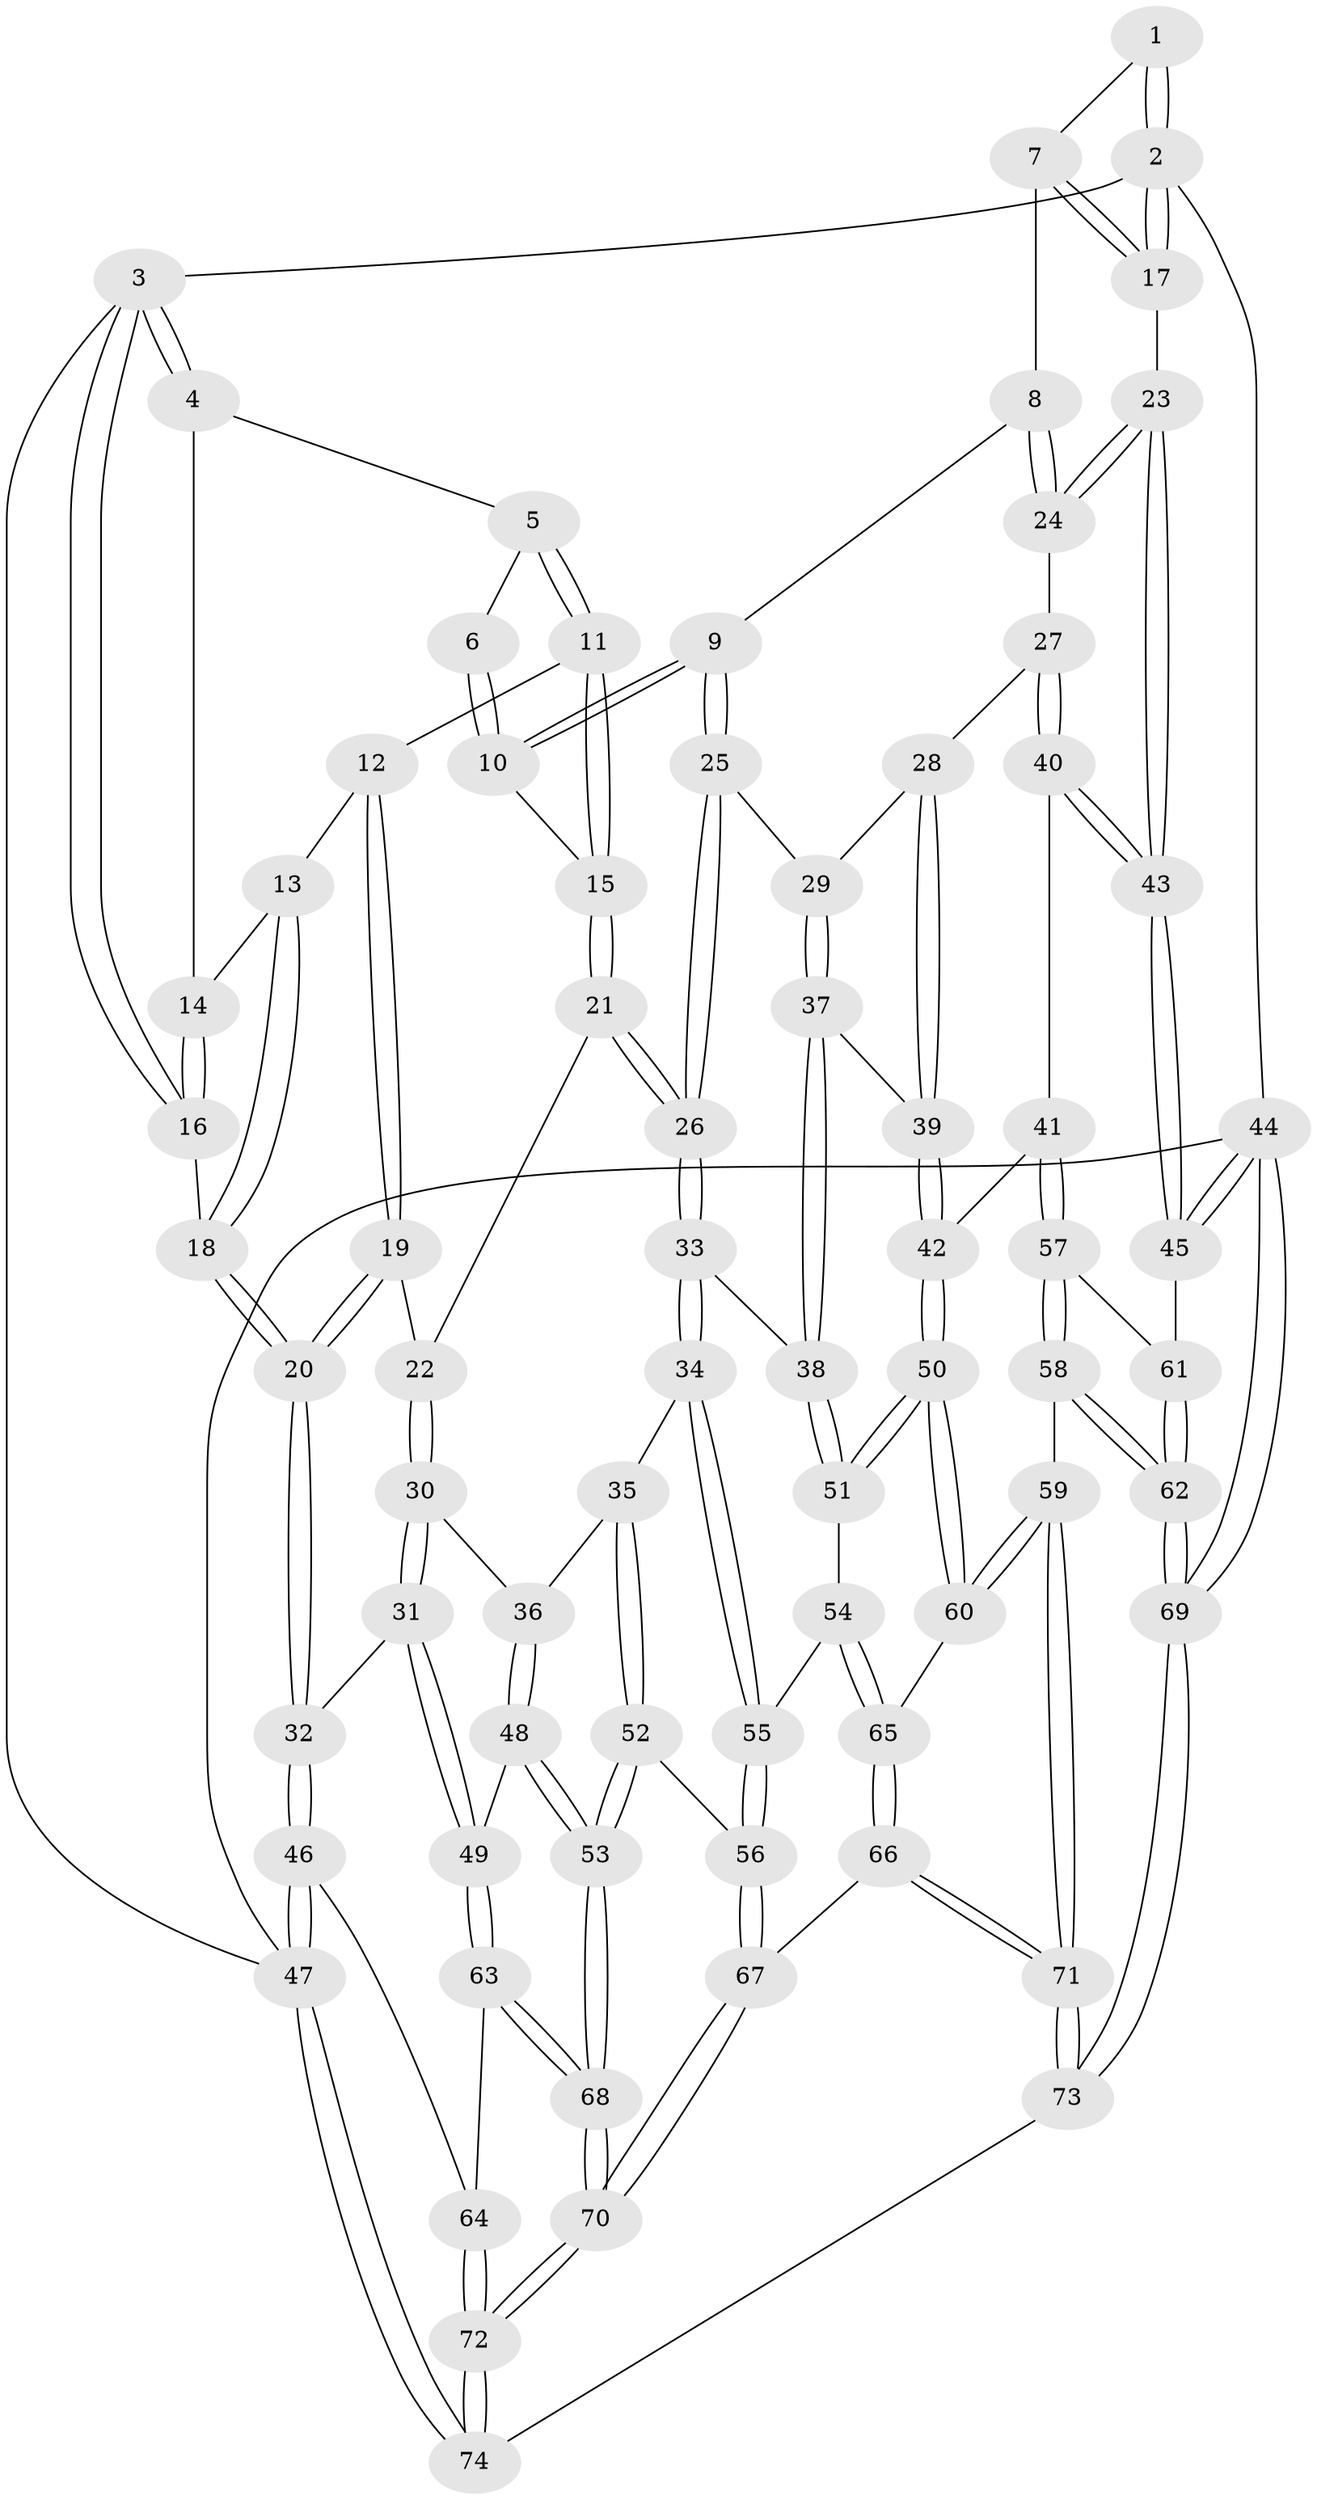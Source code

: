 // coarse degree distribution, {4: 0.5714285714285714, 3: 0.14285714285714285, 5: 0.19047619047619047, 6: 0.09523809523809523}
// Generated by graph-tools (version 1.1) at 2025/42/03/06/25 10:42:31]
// undirected, 74 vertices, 182 edges
graph export_dot {
graph [start="1"]
  node [color=gray90,style=filled];
  1 [pos="+0.7477081645221545+0"];
  2 [pos="+1+0"];
  3 [pos="+0+0"];
  4 [pos="+0.22523398474838285+0"];
  5 [pos="+0.41947534363052913+0"];
  6 [pos="+0.5714524567307246+0"];
  7 [pos="+0.7217333617067243+0.06843147492123977"];
  8 [pos="+0.6785270346374145+0.2024058763863618"];
  9 [pos="+0.6440208706442302+0.23019397906242312"];
  10 [pos="+0.5875925745904013+0.21915512786895394"];
  11 [pos="+0.41928753386246725+0.07743262797113397"];
  12 [pos="+0.26895386142824595+0.1822276976905518"];
  13 [pos="+0.22049530887526514+0.15262344264830013"];
  14 [pos="+0.21472577539329582+0.09540532901860972"];
  15 [pos="+0.5837558724205093+0.21895323945788583"];
  16 [pos="+0+0"];
  17 [pos="+1+0.155933133820485"];
  18 [pos="+0+0.1857271621330022"];
  19 [pos="+0.2836632459177642+0.2720983046072392"];
  20 [pos="+0+0.33070126819070245"];
  21 [pos="+0.40001518687139687+0.3580981355619941"];
  22 [pos="+0.3087120634793633+0.3337316690504165"];
  23 [pos="+1+0.22205600000387787"];
  24 [pos="+1+0.2301873151480645"];
  25 [pos="+0.6566591495746787+0.2733132293065435"];
  26 [pos="+0.46819964007696274+0.5093192205370026"];
  27 [pos="+0.8350002756711449+0.39338247975596574"];
  28 [pos="+0.7084653542218932+0.39093867718484593"];
  29 [pos="+0.7060287717562199+0.38902021091340977"];
  30 [pos="+0.14416790585886582+0.5088143146161612"];
  31 [pos="+0.011153352709873568+0.5297410292281723"];
  32 [pos="+0+0.4906270455565587"];
  33 [pos="+0.48402341795220954+0.5647724848905994"];
  34 [pos="+0.3939210834744503+0.606326215409007"];
  35 [pos="+0.3363066100125456+0.6091106141601819"];
  36 [pos="+0.31028188066859774+0.6048948150984659"];
  37 [pos="+0.49902588214937327+0.5613589577145056"];
  38 [pos="+0.4855567253616625+0.5653496338289652"];
  39 [pos="+0.7618877448205578+0.5997930126598021"];
  40 [pos="+0.8872856823873083+0.5757476829656938"];
  41 [pos="+0.7921042557984596+0.6202051444565405"];
  42 [pos="+0.7773796119107969+0.6166051184407991"];
  43 [pos="+1+0.5492679508666539"];
  44 [pos="+1+1"];
  45 [pos="+1+0.6068338047060824"];
  46 [pos="+0+0.913215779945294"];
  47 [pos="+0+1"];
  48 [pos="+0.23258920147256945+0.7501301572639296"];
  49 [pos="+0.12579602835909456+0.7442646571824197"];
  50 [pos="+0.6459761204483027+0.7488844959416268"];
  51 [pos="+0.5341776559498538+0.6706149762389431"];
  52 [pos="+0.31034591458539895+0.8097604458505733"];
  53 [pos="+0.2949621001848189+0.8137570988050845"];
  54 [pos="+0.48482999604837856+0.7814082633171625"];
  55 [pos="+0.3984702427765258+0.7563705205843682"];
  56 [pos="+0.35103529087471164+0.8124889467661975"];
  57 [pos="+0.8286293400557977+0.7126942211424885"];
  58 [pos="+0.7665283384983319+0.8996450490540597"];
  59 [pos="+0.731962403073415+0.8798417415385513"];
  60 [pos="+0.6479239107457487+0.772716958104929"];
  61 [pos="+0.9177551667790714+0.7574514057922194"];
  62 [pos="+0.9437356708588464+1"];
  63 [pos="+0.11595140517611495+0.8187891889773309"];
  64 [pos="+0.038319884898476174+0.8832119237236934"];
  65 [pos="+0.506962957699147+0.870068629372568"];
  66 [pos="+0.48991921352791007+0.9186930751864916"];
  67 [pos="+0.42185333444144163+0.8896270708549124"];
  68 [pos="+0.23466415139463076+0.9127901663058415"];
  69 [pos="+1+1"];
  70 [pos="+0.24090948382158958+0.9689258834046299"];
  71 [pos="+0.5002080655440329+0.9481709540488568"];
  72 [pos="+0.21536564239014905+1"];
  73 [pos="+0.49737735487577234+1"];
  74 [pos="+0.2277112805348506+1"];
  1 -- 2;
  1 -- 2;
  1 -- 7;
  2 -- 3;
  2 -- 17;
  2 -- 17;
  2 -- 44;
  3 -- 4;
  3 -- 4;
  3 -- 16;
  3 -- 16;
  3 -- 47;
  4 -- 5;
  4 -- 14;
  5 -- 6;
  5 -- 11;
  5 -- 11;
  6 -- 10;
  6 -- 10;
  7 -- 8;
  7 -- 17;
  7 -- 17;
  8 -- 9;
  8 -- 24;
  8 -- 24;
  9 -- 10;
  9 -- 10;
  9 -- 25;
  9 -- 25;
  10 -- 15;
  11 -- 12;
  11 -- 15;
  11 -- 15;
  12 -- 13;
  12 -- 19;
  12 -- 19;
  13 -- 14;
  13 -- 18;
  13 -- 18;
  14 -- 16;
  14 -- 16;
  15 -- 21;
  15 -- 21;
  16 -- 18;
  17 -- 23;
  18 -- 20;
  18 -- 20;
  19 -- 20;
  19 -- 20;
  19 -- 22;
  20 -- 32;
  20 -- 32;
  21 -- 22;
  21 -- 26;
  21 -- 26;
  22 -- 30;
  22 -- 30;
  23 -- 24;
  23 -- 24;
  23 -- 43;
  23 -- 43;
  24 -- 27;
  25 -- 26;
  25 -- 26;
  25 -- 29;
  26 -- 33;
  26 -- 33;
  27 -- 28;
  27 -- 40;
  27 -- 40;
  28 -- 29;
  28 -- 39;
  28 -- 39;
  29 -- 37;
  29 -- 37;
  30 -- 31;
  30 -- 31;
  30 -- 36;
  31 -- 32;
  31 -- 49;
  31 -- 49;
  32 -- 46;
  32 -- 46;
  33 -- 34;
  33 -- 34;
  33 -- 38;
  34 -- 35;
  34 -- 55;
  34 -- 55;
  35 -- 36;
  35 -- 52;
  35 -- 52;
  36 -- 48;
  36 -- 48;
  37 -- 38;
  37 -- 38;
  37 -- 39;
  38 -- 51;
  38 -- 51;
  39 -- 42;
  39 -- 42;
  40 -- 41;
  40 -- 43;
  40 -- 43;
  41 -- 42;
  41 -- 57;
  41 -- 57;
  42 -- 50;
  42 -- 50;
  43 -- 45;
  43 -- 45;
  44 -- 45;
  44 -- 45;
  44 -- 69;
  44 -- 69;
  44 -- 47;
  45 -- 61;
  46 -- 47;
  46 -- 47;
  46 -- 64;
  47 -- 74;
  47 -- 74;
  48 -- 49;
  48 -- 53;
  48 -- 53;
  49 -- 63;
  49 -- 63;
  50 -- 51;
  50 -- 51;
  50 -- 60;
  50 -- 60;
  51 -- 54;
  52 -- 53;
  52 -- 53;
  52 -- 56;
  53 -- 68;
  53 -- 68;
  54 -- 55;
  54 -- 65;
  54 -- 65;
  55 -- 56;
  55 -- 56;
  56 -- 67;
  56 -- 67;
  57 -- 58;
  57 -- 58;
  57 -- 61;
  58 -- 59;
  58 -- 62;
  58 -- 62;
  59 -- 60;
  59 -- 60;
  59 -- 71;
  59 -- 71;
  60 -- 65;
  61 -- 62;
  61 -- 62;
  62 -- 69;
  62 -- 69;
  63 -- 64;
  63 -- 68;
  63 -- 68;
  64 -- 72;
  64 -- 72;
  65 -- 66;
  65 -- 66;
  66 -- 67;
  66 -- 71;
  66 -- 71;
  67 -- 70;
  67 -- 70;
  68 -- 70;
  68 -- 70;
  69 -- 73;
  69 -- 73;
  70 -- 72;
  70 -- 72;
  71 -- 73;
  71 -- 73;
  72 -- 74;
  72 -- 74;
  73 -- 74;
}
